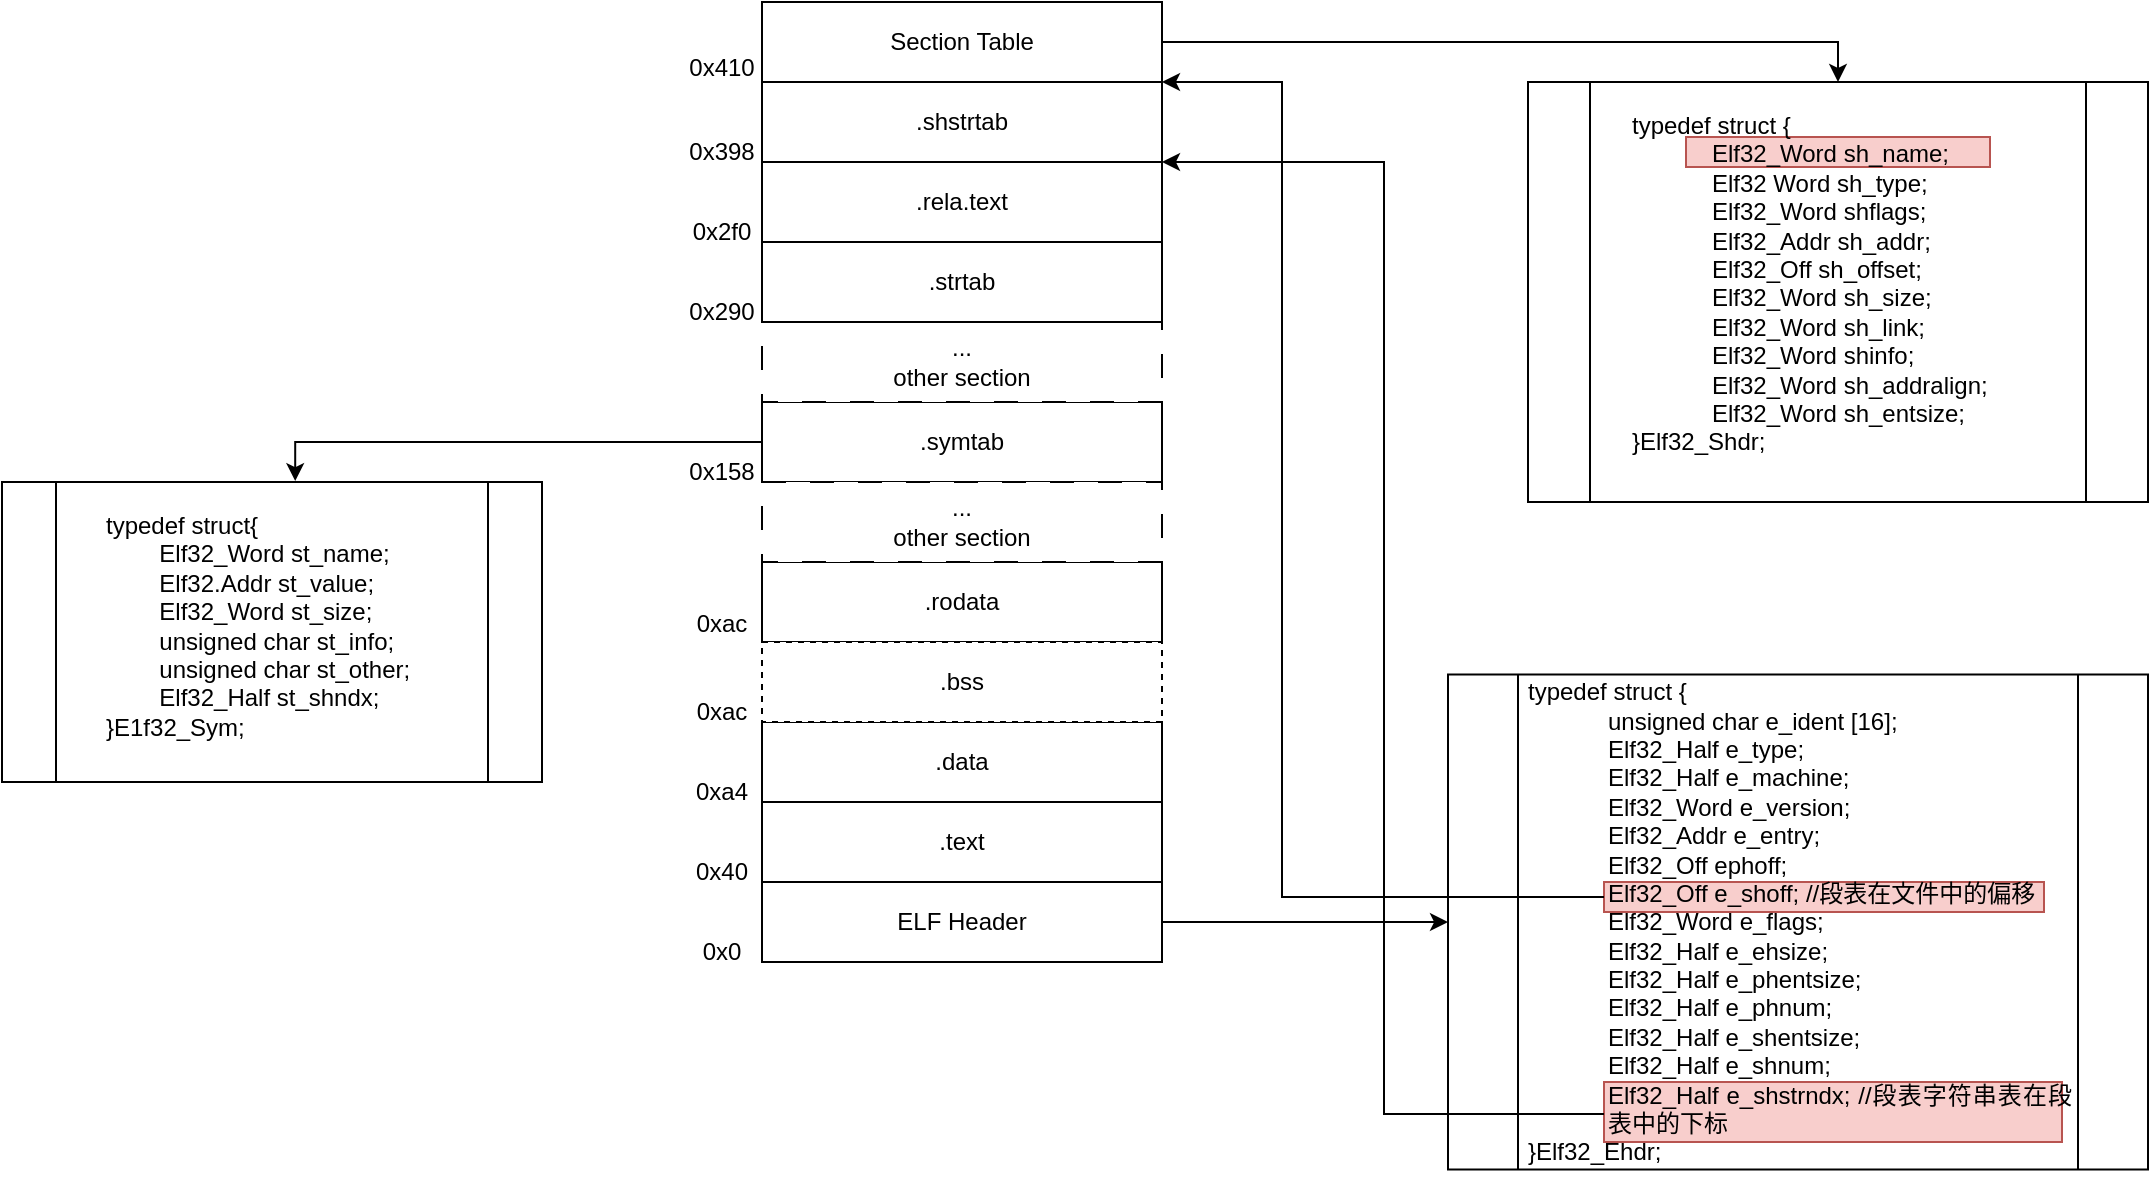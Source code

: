 <mxfile version="24.6.4" type="device">
  <diagram name="第 1 页" id="AyjAl2v3ILEnbYBMGDvT">
    <mxGraphModel dx="1847" dy="1917" grid="1" gridSize="10" guides="1" tooltips="1" connect="1" arrows="1" fold="1" page="1" pageScale="1" pageWidth="827" pageHeight="1169" math="0" shadow="0">
      <root>
        <mxCell id="0" />
        <mxCell id="1" parent="0" />
        <mxCell id="uJo4-5_zxJS7b9FVZKjq-8" value="" style="shape=process;whiteSpace=wrap;html=1;backgroundOutline=1;rounded=0;align=left;" vertex="1" parent="1">
          <mxGeometry x="583" y="136.25" width="350" height="247.5" as="geometry" />
        </mxCell>
        <mxCell id="uJo4-5_zxJS7b9FVZKjq-40" value="" style="rounded=0;whiteSpace=wrap;html=1;labelBorderColor=#FF0000;fillColor=#f8cecc;strokeColor=#b85450;" vertex="1" parent="1">
          <mxGeometry x="661" y="340" width="229" height="30" as="geometry" />
        </mxCell>
        <mxCell id="uJo4-5_zxJS7b9FVZKjq-12" value="" style="shape=process;whiteSpace=wrap;html=1;backgroundOutline=1;rounded=0;align=left;" vertex="1" parent="1">
          <mxGeometry x="623" y="-160" width="310" height="210" as="geometry" />
        </mxCell>
        <mxCell id="uJo4-5_zxJS7b9FVZKjq-39" value="" style="rounded=0;whiteSpace=wrap;html=1;labelBorderColor=#FF0000;fillColor=#f8cecc;strokeColor=#b85450;" vertex="1" parent="1">
          <mxGeometry x="702" y="-132.5" width="152" height="15" as="geometry" />
        </mxCell>
        <mxCell id="uJo4-5_zxJS7b9FVZKjq-9" value="" style="edgeStyle=orthogonalEdgeStyle;rounded=0;orthogonalLoop=1;jettySize=auto;html=1;" edge="1" parent="1" source="uJo4-5_zxJS7b9FVZKjq-1" target="uJo4-5_zxJS7b9FVZKjq-8">
          <mxGeometry relative="1" as="geometry" />
        </mxCell>
        <mxCell id="uJo4-5_zxJS7b9FVZKjq-1" value="ELF Header" style="rounded=0;whiteSpace=wrap;html=1;" vertex="1" parent="1">
          <mxGeometry x="240" y="240" width="200" height="40" as="geometry" />
        </mxCell>
        <mxCell id="uJo4-5_zxJS7b9FVZKjq-2" value=".text" style="rounded=0;whiteSpace=wrap;html=1;" vertex="1" parent="1">
          <mxGeometry x="240" y="200" width="200" height="40" as="geometry" />
        </mxCell>
        <mxCell id="uJo4-5_zxJS7b9FVZKjq-3" value=".data" style="rounded=0;whiteSpace=wrap;html=1;" vertex="1" parent="1">
          <mxGeometry x="240" y="160" width="200" height="40" as="geometry" />
        </mxCell>
        <mxCell id="uJo4-5_zxJS7b9FVZKjq-13" style="edgeStyle=orthogonalEdgeStyle;rounded=0;orthogonalLoop=1;jettySize=auto;html=1;entryX=0.5;entryY=0;entryDx=0;entryDy=0;" edge="1" parent="1" source="uJo4-5_zxJS7b9FVZKjq-6" target="uJo4-5_zxJS7b9FVZKjq-12">
          <mxGeometry relative="1" as="geometry" />
        </mxCell>
        <mxCell id="uJo4-5_zxJS7b9FVZKjq-6" value="Section Table" style="rounded=0;whiteSpace=wrap;html=1;" vertex="1" parent="1">
          <mxGeometry x="240" y="-200" width="200" height="40" as="geometry" />
        </mxCell>
        <mxCell id="uJo4-5_zxJS7b9FVZKjq-7" value=".symtab" style="rounded=0;whiteSpace=wrap;html=1;" vertex="1" parent="1">
          <mxGeometry x="240" width="200" height="40" as="geometry" />
        </mxCell>
        <mxCell id="uJo4-5_zxJS7b9FVZKjq-11" value="typedef struct {&lt;br&gt;&lt;blockquote style=&quot;margin: 0 0 0 40px; border: none; padding: 0px;&quot;&gt;Elf32_Word sh_name;&lt;br&gt;Elf32 Word sh_type;&lt;br&gt;Elf32_Word shflags;&lt;br&gt;Elf32_Addr sh_addr;&lt;br&gt;Elf32_Off sh_offset;&lt;br&gt;Elf32_Word sh_size;&lt;br&gt;Elf32_Word sh_link;&lt;br&gt;Elf32_Word shinfo;&lt;br&gt;Elf32_Word sh_addralign;&lt;br&gt;Elf32_Word sh_entsize;&lt;/blockquote&gt;}Elf32_Shdr;" style="text;whiteSpace=wrap;html=1;" vertex="1" parent="1">
          <mxGeometry x="673" y="-152.5" width="220" height="192.5" as="geometry" />
        </mxCell>
        <mxCell id="uJo4-5_zxJS7b9FVZKjq-15" value="" style="rounded=0;whiteSpace=wrap;html=1;labelBorderColor=#FF0000;fillColor=#f8cecc;strokeColor=#b85450;" vertex="1" parent="1">
          <mxGeometry x="661" y="240" width="220" height="15" as="geometry" />
        </mxCell>
        <mxCell id="uJo4-5_zxJS7b9FVZKjq-16" style="edgeStyle=orthogonalEdgeStyle;rounded=0;orthogonalLoop=1;jettySize=auto;html=1;exitX=0;exitY=0.5;exitDx=0;exitDy=0;entryX=1;entryY=1;entryDx=0;entryDy=0;" edge="1" parent="1" source="uJo4-5_zxJS7b9FVZKjq-15" target="uJo4-5_zxJS7b9FVZKjq-6">
          <mxGeometry relative="1" as="geometry">
            <mxPoint x="650" y="208.1" as="sourcePoint" />
            <mxPoint x="520" y="30" as="targetPoint" />
            <Array as="points">
              <mxPoint x="500" y="248" />
              <mxPoint x="500" y="-160" />
            </Array>
          </mxGeometry>
        </mxCell>
        <mxCell id="uJo4-5_zxJS7b9FVZKjq-17" value="" style="shape=process;whiteSpace=wrap;html=1;backgroundOutline=1;rounded=0;align=left;" vertex="1" parent="1">
          <mxGeometry x="-140" y="40" width="270" height="150" as="geometry" />
        </mxCell>
        <mxCell id="uJo4-5_zxJS7b9FVZKjq-18" value="&lt;div&gt;typedef struct{&lt;/div&gt;&lt;div&gt;&lt;span style=&quot;white-space: pre;&quot;&gt;&#x9;&lt;/span&gt;Elf32_Word st_name;&lt;/div&gt;&lt;div&gt;&lt;span style=&quot;white-space: pre;&quot;&gt;&#x9;&lt;/span&gt;Elf32.Addr st_value;&lt;/div&gt;&lt;div&gt;&lt;span style=&quot;white-space: pre;&quot;&gt;&#x9;&lt;/span&gt;Elf32_Word st_size;&lt;/div&gt;&lt;div&gt;&lt;span style=&quot;white-space: pre;&quot;&gt;&#x9;&lt;/span&gt;unsigned char st_info;&lt;/div&gt;&lt;div&gt;&lt;span style=&quot;white-space: pre;&quot;&gt;&#x9;&lt;/span&gt;unsigned char st_other;&lt;/div&gt;&lt;div&gt;&lt;span style=&quot;white-space: pre;&quot;&gt;&#x9;&lt;/span&gt;Elf32_Half st_shndx;&lt;/div&gt;&lt;div&gt;}E1f32_Sym;&lt;/div&gt;" style="text;whiteSpace=wrap;html=1;" vertex="1" parent="1">
          <mxGeometry x="-90" y="47.5" width="170" height="132.5" as="geometry" />
        </mxCell>
        <mxCell id="uJo4-5_zxJS7b9FVZKjq-19" style="edgeStyle=orthogonalEdgeStyle;rounded=0;orthogonalLoop=1;jettySize=auto;html=1;exitX=0;exitY=0.5;exitDx=0;exitDy=0;entryX=0.543;entryY=-0.003;entryDx=0;entryDy=0;entryPerimeter=0;" edge="1" parent="1" source="uJo4-5_zxJS7b9FVZKjq-7" target="uJo4-5_zxJS7b9FVZKjq-17">
          <mxGeometry relative="1" as="geometry">
            <Array as="points">
              <mxPoint x="7" y="20" />
            </Array>
          </mxGeometry>
        </mxCell>
        <mxCell id="uJo4-5_zxJS7b9FVZKjq-20" value="0x0" style="text;html=1;align=center;verticalAlign=middle;whiteSpace=wrap;rounded=0;" vertex="1" parent="1">
          <mxGeometry x="190" y="260" width="60" height="30" as="geometry" />
        </mxCell>
        <mxCell id="uJo4-5_zxJS7b9FVZKjq-21" style="edgeStyle=orthogonalEdgeStyle;rounded=0;orthogonalLoop=1;jettySize=auto;html=1;exitX=0.5;exitY=1;exitDx=0;exitDy=0;" edge="1" parent="1" source="uJo4-5_zxJS7b9FVZKjq-20" target="uJo4-5_zxJS7b9FVZKjq-20">
          <mxGeometry relative="1" as="geometry" />
        </mxCell>
        <mxCell id="uJo4-5_zxJS7b9FVZKjq-25" value=".rodata" style="rounded=0;whiteSpace=wrap;html=1;" vertex="1" parent="1">
          <mxGeometry x="240" y="80" width="200" height="40" as="geometry" />
        </mxCell>
        <mxCell id="uJo4-5_zxJS7b9FVZKjq-22" value="0x40" style="text;html=1;align=center;verticalAlign=middle;whiteSpace=wrap;rounded=0;" vertex="1" parent="1">
          <mxGeometry x="190" y="220" width="60" height="30" as="geometry" />
        </mxCell>
        <mxCell id="uJo4-5_zxJS7b9FVZKjq-23" value="0xa4" style="text;html=1;align=center;verticalAlign=middle;whiteSpace=wrap;rounded=0;" vertex="1" parent="1">
          <mxGeometry x="190" y="180" width="60" height="30" as="geometry" />
        </mxCell>
        <mxCell id="uJo4-5_zxJS7b9FVZKjq-24" value="0xac" style="text;html=1;align=center;verticalAlign=middle;whiteSpace=wrap;rounded=0;" vertex="1" parent="1">
          <mxGeometry x="190" y="140" width="60" height="30" as="geometry" />
        </mxCell>
        <mxCell id="uJo4-5_zxJS7b9FVZKjq-26" value="0xac" style="text;html=1;align=center;verticalAlign=middle;whiteSpace=wrap;rounded=0;" vertex="1" parent="1">
          <mxGeometry x="190" y="96.25" width="60" height="30" as="geometry" />
        </mxCell>
        <mxCell id="uJo4-5_zxJS7b9FVZKjq-4" value=".bss" style="rounded=0;whiteSpace=wrap;html=1;dashed=1;" vertex="1" parent="1">
          <mxGeometry x="240" y="120" width="200" height="40" as="geometry" />
        </mxCell>
        <mxCell id="uJo4-5_zxJS7b9FVZKjq-27" value="0x2f0" style="text;html=1;align=center;verticalAlign=middle;whiteSpace=wrap;rounded=0;" vertex="1" parent="1">
          <mxGeometry x="190" y="-100" width="60" height="30" as="geometry" />
        </mxCell>
        <mxCell id="uJo4-5_zxJS7b9FVZKjq-28" value="0x158" style="text;html=1;align=center;verticalAlign=middle;whiteSpace=wrap;rounded=0;" vertex="1" parent="1">
          <mxGeometry x="190" y="20" width="60" height="30" as="geometry" />
        </mxCell>
        <mxCell id="uJo4-5_zxJS7b9FVZKjq-29" value="...&lt;div&gt;other section&lt;/div&gt;" style="rounded=0;whiteSpace=wrap;html=1;dashed=1;dashPattern=12 12;" vertex="1" parent="1">
          <mxGeometry x="240" y="-40" width="200" height="40" as="geometry" />
        </mxCell>
        <mxCell id="uJo4-5_zxJS7b9FVZKjq-5" value="...&lt;div&gt;other section&lt;/div&gt;" style="rounded=0;whiteSpace=wrap;html=1;dashed=1;dashPattern=12 12;" vertex="1" parent="1">
          <mxGeometry x="240" y="40" width="200" height="40" as="geometry" />
        </mxCell>
        <mxCell id="uJo4-5_zxJS7b9FVZKjq-30" value=".rela.text" style="rounded=0;whiteSpace=wrap;html=1;" vertex="1" parent="1">
          <mxGeometry x="240" y="-120" width="200" height="40" as="geometry" />
        </mxCell>
        <mxCell id="uJo4-5_zxJS7b9FVZKjq-32" value="0x410" style="text;html=1;align=center;verticalAlign=middle;whiteSpace=wrap;rounded=0;" vertex="1" parent="1">
          <mxGeometry x="190" y="-182.5" width="60" height="30" as="geometry" />
        </mxCell>
        <mxCell id="uJo4-5_zxJS7b9FVZKjq-33" value=".shstrtab" style="rounded=0;whiteSpace=wrap;html=1;" vertex="1" parent="1">
          <mxGeometry x="240" y="-160" width="200" height="40" as="geometry" />
        </mxCell>
        <mxCell id="uJo4-5_zxJS7b9FVZKjq-35" value="0x398" style="text;html=1;align=center;verticalAlign=middle;whiteSpace=wrap;rounded=0;" vertex="1" parent="1">
          <mxGeometry x="190" y="-140" width="60" height="30" as="geometry" />
        </mxCell>
        <mxCell id="uJo4-5_zxJS7b9FVZKjq-36" value=".strtab" style="rounded=0;whiteSpace=wrap;html=1;" vertex="1" parent="1">
          <mxGeometry x="240" y="-80" width="200" height="40" as="geometry" />
        </mxCell>
        <mxCell id="uJo4-5_zxJS7b9FVZKjq-37" value="0x290" style="text;html=1;align=center;verticalAlign=middle;whiteSpace=wrap;rounded=0;" vertex="1" parent="1">
          <mxGeometry x="190" y="-60" width="60" height="30" as="geometry" />
        </mxCell>
        <mxCell id="uJo4-5_zxJS7b9FVZKjq-41" style="edgeStyle=orthogonalEdgeStyle;rounded=0;orthogonalLoop=1;jettySize=auto;html=1;entryX=1;entryY=0;entryDx=0;entryDy=0;" edge="1" parent="1" source="uJo4-5_zxJS7b9FVZKjq-40" target="uJo4-5_zxJS7b9FVZKjq-30">
          <mxGeometry relative="1" as="geometry">
            <Array as="points">
              <mxPoint x="551" y="356" />
              <mxPoint x="551" y="-120" />
            </Array>
          </mxGeometry>
        </mxCell>
        <mxCell id="uJo4-5_zxJS7b9FVZKjq-10" value="&lt;div style=&quot;text-align: justify;&quot;&gt;typedef struct {&lt;/div&gt;&lt;blockquote style=&quot;margin: 0 0 0 40px; border: none; padding: 0px;&quot;&gt;&lt;div style=&quot;text-align: justify;&quot;&gt;unsigned char e_ident [16];&lt;/div&gt;&lt;div style=&quot;text-align: justify;&quot;&gt;Elf32_Half e_type;&lt;/div&gt;&lt;div style=&quot;text-align: justify;&quot;&gt;Elf32_Half e_machine;&lt;/div&gt;&lt;div style=&quot;text-align: justify;&quot;&gt;Elf32_Word e_version;&lt;/div&gt;&lt;div style=&quot;text-align: justify;&quot;&gt;Elf32_Addr e_entry;&lt;/div&gt;&lt;div style=&quot;text-align: justify;&quot;&gt;Elf32_Off ephoff;&lt;/div&gt;&lt;div style=&quot;text-align: justify;&quot;&gt;Elf32_Off e_shoff; //段表在文件中的偏移&lt;/div&gt;&lt;div style=&quot;text-align: justify;&quot;&gt;Elf32_Word e_flags;&lt;/div&gt;&lt;div style=&quot;text-align: justify;&quot;&gt;Elf32_Half e_ehsize;&lt;/div&gt;&lt;div style=&quot;text-align: justify;&quot;&gt;Elf32_Half e_phentsize;&lt;/div&gt;&lt;div style=&quot;text-align: justify;&quot;&gt;Elf32_Half e_phnum;&lt;/div&gt;&lt;div style=&quot;text-align: justify;&quot;&gt;Elf32_Half e_shentsize;&lt;/div&gt;&lt;div style=&quot;text-align: justify;&quot;&gt;Elf32_Half e_shnum;&lt;/div&gt;&lt;div style=&quot;text-align: justify;&quot;&gt;Elf32_Half e_shstrndx; //段表字符串表在段表中的下标&lt;/div&gt;&lt;/blockquote&gt;&lt;div style=&quot;text-align: justify;&quot;&gt;}Elf32_Ehdr;&lt;/div&gt;" style="text;strokeColor=none;align=left;fillColor=none;html=1;verticalAlign=middle;rounded=0;spacing=0;spacingBottom=0;horizontal=1;whiteSpace=wrap;" vertex="1" parent="1">
          <mxGeometry x="623" y="126.25" width="270" height="267.5" as="geometry" />
        </mxCell>
      </root>
    </mxGraphModel>
  </diagram>
</mxfile>
